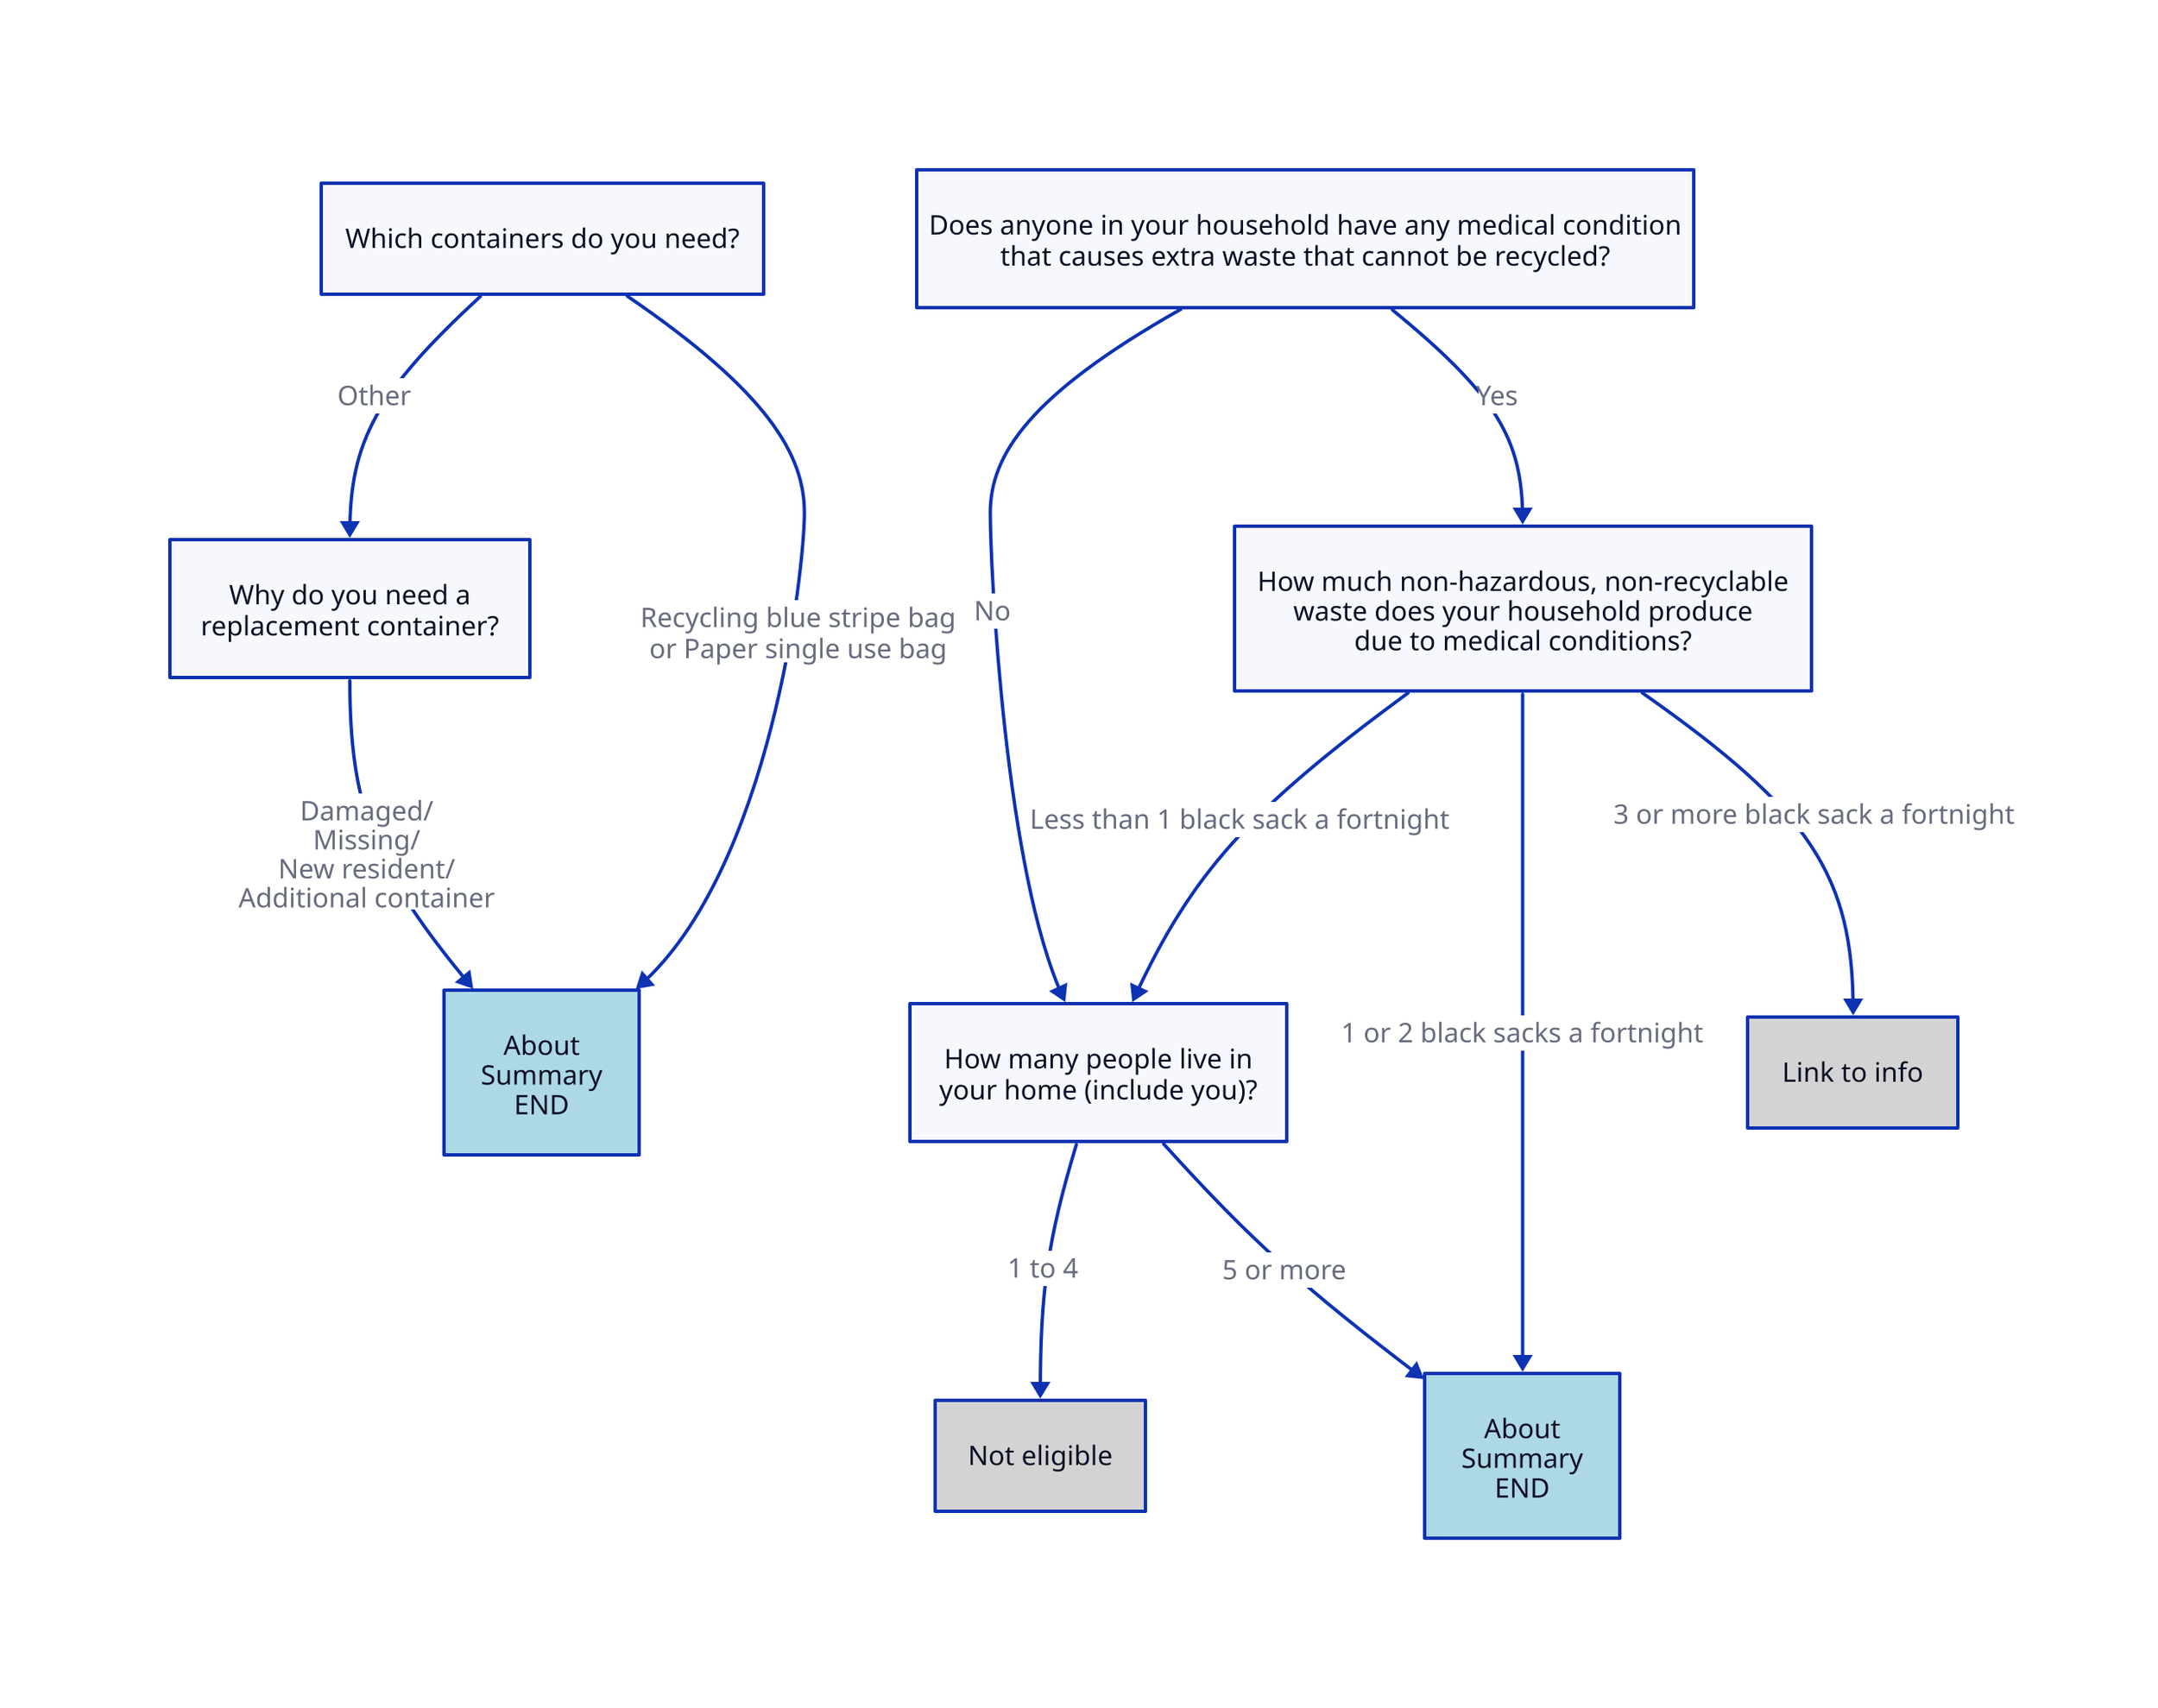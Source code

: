 Pick container: Which containers do you need?
Replacement: Why do you need a\nreplacement container?
About you1: About\nSummary\nEND { style.fill: lightblue }

Pick container -> Replacement: Other
Pick container -> About you1: Recycling blue stripe bag\nor Paper single use bag
Replacement -> About you1: Damaged/\nMissing/\nNew resident/\nAdditional container


Medical: Does anyone in your household have any medical condition\nthat causes extra waste that cannot be recycled?
HowMany: How many people live in\nyour home (include you)?
HowMuch: How much non-hazardous, non-recyclable\n waste does your household produce\ndue to medical conditions?
About you: About\nSummary\nEND { style.fill: lightblue }
Not eligible { style.fill: lightgrey }
Link to info { style.fill: lightgrey }

Medical -> HowMany: No
Medical -> HowMuch: Yes
HowMuch -> HowMany: Less than 1 black sack a fortnight
HowMuch -> About you: 1 or 2 black sacks a fortnight
HowMuch -> Link to info: 3 or more black sack a fortnight
HowMany -> Not eligible: 1 to 4
HowMany -> About you: 5 or more


